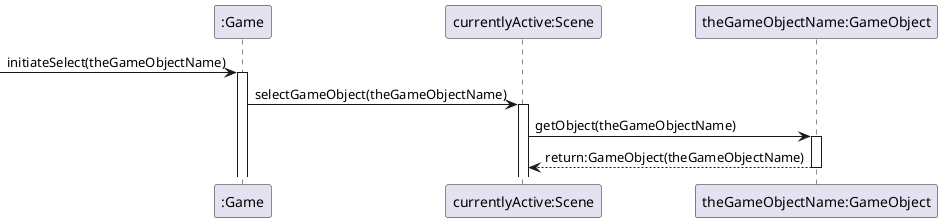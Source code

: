 @startuml

participant ":Game" as gm
participant "currentlyActive:Scene" as sc
participant "theGameObjectName:GameObject" as go

-> gm : initiateSelect(theGameObjectName)
activate gm
gm -> sc :selectGameObject(theGameObjectName)
activate sc
sc -> go :getObject(theGameObjectName)
activate go
go --> sc :return:GameObject(theGameObjectName)
deactivate go

@enduml